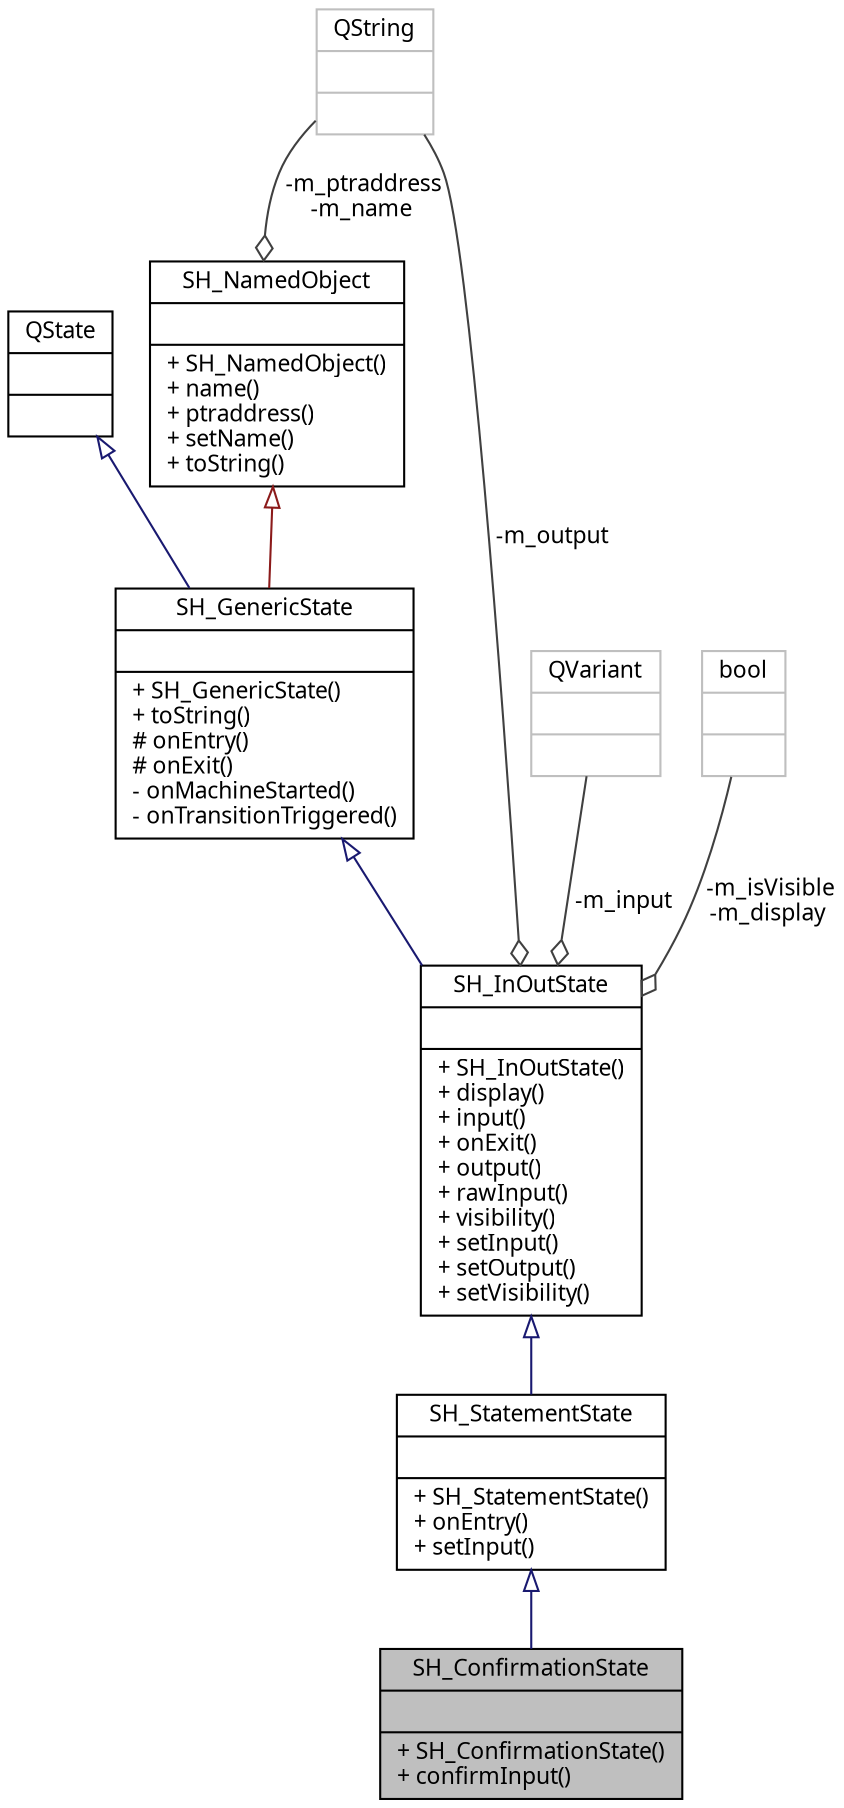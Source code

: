 digraph "SH_ConfirmationState"
{
 // INTERACTIVE_SVG=YES
  bgcolor="transparent";
  edge [fontname="Verdana",fontsize="11",labelfontname="Verdana",labelfontsize="11"];
  node [fontname="Verdana",fontsize="11",shape=record];
  Node1 [label="{SH_ConfirmationState\n||+ SH_ConfirmationState()\l+ confirmInput()\l}",height=0.2,width=0.4,color="black", fillcolor="grey75", style="filled" fontcolor="black"];
  Node2 -> Node1 [dir="back",color="midnightblue",fontsize="11",style="solid",arrowtail="onormal"];
  Node2 [label="{SH_StatementState\n||+ SH_StatementState()\l+ onEntry()\l+ setInput()\l}",height=0.2,width=0.4,color="black",URL="$classSH__StatementState.html"];
  Node3 -> Node2 [dir="back",color="midnightblue",fontsize="11",style="solid",arrowtail="onormal"];
  Node3 [label="{SH_InOutState\n||+ SH_InOutState()\l+ display()\l+ input()\l+ onExit()\l+ output()\l+ rawInput()\l+ visibility()\l+ setInput()\l+ setOutput()\l+ setVisibility()\l}",height=0.2,width=0.4,color="black",URL="$classSH__InOutState.html"];
  Node4 -> Node3 [dir="back",color="midnightblue",fontsize="11",style="solid",arrowtail="onormal"];
  Node4 [label="{SH_GenericState\n||+ SH_GenericState()\l+ toString()\l# onEntry()\l# onExit()\l- onMachineStarted()\l- onTransitionTriggered()\l}",height=0.2,width=0.4,color="black",URL="$classSH__GenericState.html"];
  Node5 -> Node4 [dir="back",color="midnightblue",fontsize="11",style="solid",arrowtail="onormal"];
  Node5 [label="{QState\n||}",height=0.2,width=0.4,color="black",URL="$classQState.html"];
  Node6 -> Node4 [dir="back",color="firebrick4",fontsize="11",style="solid",arrowtail="onormal"];
  Node6 [label="{SH_NamedObject\n||+ SH_NamedObject()\l+ name()\l+ ptraddress()\l+ setName()\l+ toString()\l}",height=0.2,width=0.4,color="black",URL="$classSH__NamedObject.html"];
  Node7 -> Node6 [color="grey25",fontsize="11",style="solid",label=" -m_ptraddress\n-m_name" ,arrowhead="odiamond"];
  Node7 [label="{QString\n||}",height=0.2,width=0.4,color="grey75"];
  Node8 -> Node3 [color="grey25",fontsize="11",style="solid",label=" -m_input" ,arrowhead="odiamond"];
  Node8 [label="{QVariant\n||}",height=0.2,width=0.4,color="grey75"];
  Node7 -> Node3 [color="grey25",fontsize="11",style="solid",label=" -m_output" ,arrowhead="odiamond"];
  Node9 -> Node3 [color="grey25",fontsize="11",style="solid",label=" -m_isVisible\n-m_display" ,arrowhead="odiamond"];
  Node9 [label="{bool\n||}",height=0.2,width=0.4,color="grey75"];
}
